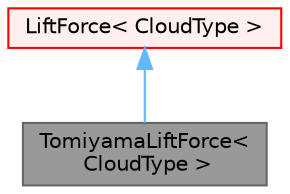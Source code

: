 digraph "TomiyamaLiftForce&lt; CloudType &gt;"
{
 // LATEX_PDF_SIZE
  bgcolor="transparent";
  edge [fontname=Helvetica,fontsize=10,labelfontname=Helvetica,labelfontsize=10];
  node [fontname=Helvetica,fontsize=10,shape=box,height=0.2,width=0.4];
  Node1 [id="Node000001",label="TomiyamaLiftForce\<\l CloudType \>",height=0.2,width=0.4,color="gray40", fillcolor="grey60", style="filled", fontcolor="black",tooltip="Tomiyama particle lift force model applicable to deformable bubbles."];
  Node2 -> Node1 [id="edge1_Node000001_Node000002",dir="back",color="steelblue1",style="solid",tooltip=" "];
  Node2 [id="Node000002",label="LiftForce\< CloudType \>",height=0.2,width=0.4,color="red", fillcolor="#FFF0F0", style="filled",URL="$classFoam_1_1LiftForce.html",tooltip="Base class for particle lift force models."];
}
